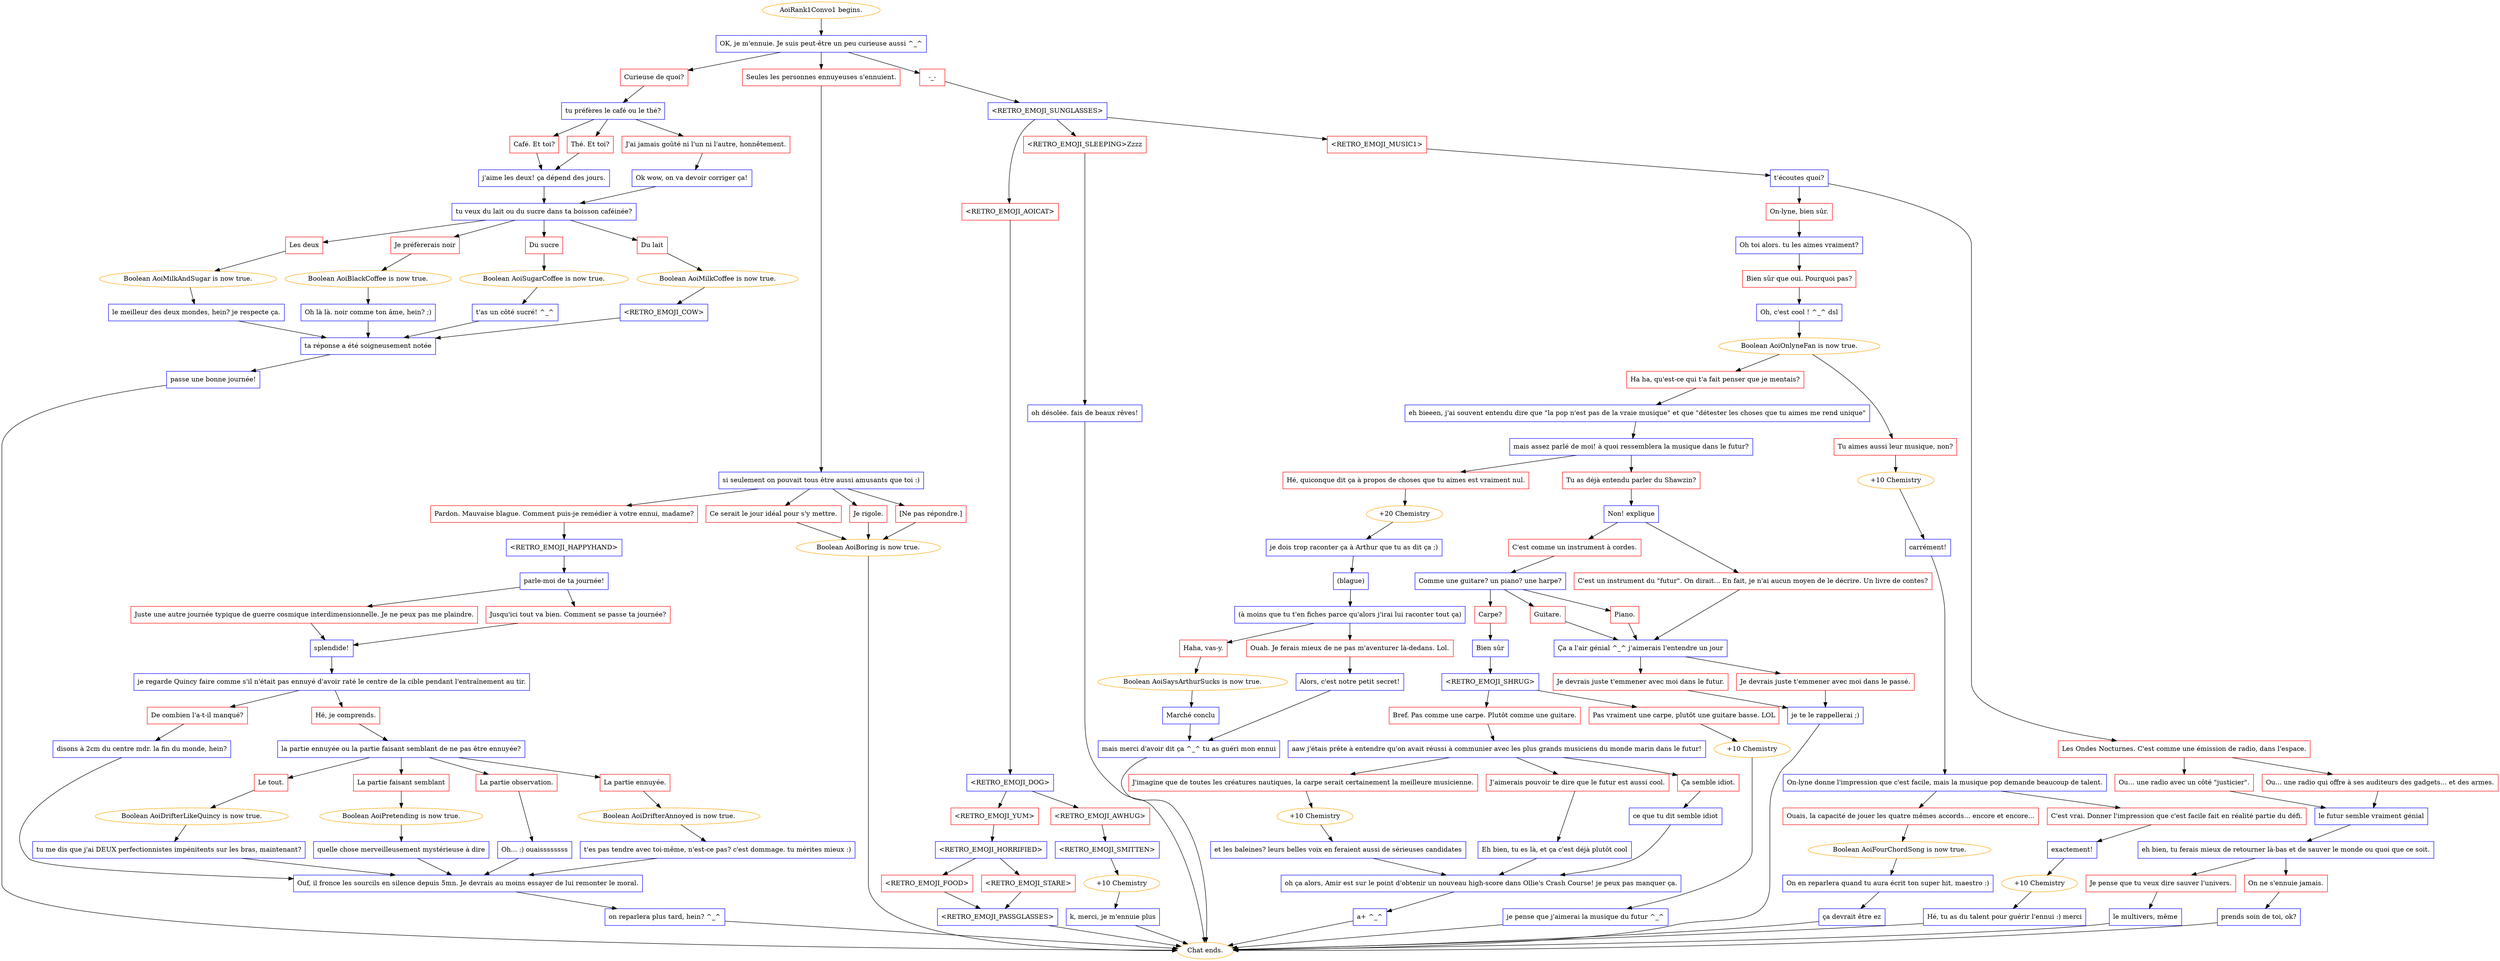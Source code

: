 digraph {
	"AoiRank1Convo1 begins." [color=orange];
		"AoiRank1Convo1 begins." -> j2824559617;
	j2824559617 [label="OK, je m'ennuie. Je suis peut-être un peu curieuse aussi ^_^",shape=box,color=blue];
		j2824559617 -> j3300111567;
		j2824559617 -> j854373287;
		j2824559617 -> j1239788194;
	j3300111567 [label="Curieuse de quoi?",shape=box,color=red];
		j3300111567 -> j2374269474;
	j854373287 [label="Seules les personnes ennuyeuses s'ennuient.",shape=box,color=red];
		j854373287 -> j1811648023;
	j1239788194 [label="-_-",shape=box,color=red];
		j1239788194 -> j362087304;
	j2374269474 [label="tu préfères le café ou le thé?",shape=box,color=blue];
		j2374269474 -> j803229138;
		j2374269474 -> j3559535540;
		j2374269474 -> j2299539261;
	j1811648023 [label="si seulement on pouvait tous être aussi amusants que toi :)",shape=box,color=blue];
		j1811648023 -> j4028634519;
		j1811648023 -> j2455689757;
		j1811648023 -> j2463377102;
		j1811648023 -> j1661226758;
	j362087304 [label="<RETRO_EMOJI_SUNGLASSES>",shape=box,color=blue];
		j362087304 -> j4189390004;
		j362087304 -> j2370421115;
		j362087304 -> j3398340536;
	j803229138 [label="Café. Et toi?",shape=box,color=red];
		j803229138 -> j1813371332;
	j3559535540 [label="Thé. Et toi?",shape=box,color=red];
		j3559535540 -> j1813371332;
	j2299539261 [label="J'ai jamais goûté ni l'un ni l'autre, honnêtement.",shape=box,color=red];
		j2299539261 -> j2379505272;
	j4028634519 [label="Pardon. Mauvaise blague. Comment puis-je remédier à votre ennui, madame?",shape=box,color=red];
		j4028634519 -> j3615871886;
	j2455689757 [label="Ce serait le jour idéal pour s'y mettre.",shape=box,color=red];
		j2455689757 -> j3774960128;
	j2463377102 [label="Je rigole.",shape=box,color=red];
		j2463377102 -> j3774960128;
	j1661226758 [label="[Ne pas répondre.]",shape=box,color=red];
		j1661226758 -> j3774960128;
	j4189390004 [label="<RETRO_EMOJI_AOICAT>",shape=box,color=red];
		j4189390004 -> j2265653467;
	j2370421115 [label="<RETRO_EMOJI_SLEEPING>Zzzz",shape=box,color=red];
		j2370421115 -> j3259363205;
	j3398340536 [label="<RETRO_EMOJI_MUSIC1>",shape=box,color=red];
		j3398340536 -> j787040776;
	j1813371332 [label="j'aime les deux! ça dépend des jours.",shape=box,color=blue];
		j1813371332 -> j1484366457;
	j2379505272 [label="Ok wow, on va devoir corriger ça!",shape=box,color=blue];
		j2379505272 -> j1484366457;
	j3615871886 [label="<RETRO_EMOJI_HAPPYHAND>",shape=box,color=blue];
		j3615871886 -> j1105816651;
	j3774960128 [label="Boolean AoiBoring is now true.",color=orange];
		j3774960128 -> "Chat ends.";
	j2265653467 [label="<RETRO_EMOJI_DOG>",shape=box,color=blue];
		j2265653467 -> j826158780;
		j2265653467 -> j2251030753;
	j3259363205 [label="oh désolée. fais de beaux rêves!",shape=box,color=blue];
		j3259363205 -> "Chat ends.";
	j787040776 [label="t'écoutes quoi?",shape=box,color=blue];
		j787040776 -> j2055140894;
		j787040776 -> j4264928261;
	j1484366457 [label="tu veux du lait ou du sucre dans ta boisson caféinée?",shape=box,color=blue];
		j1484366457 -> j2073855320;
		j1484366457 -> j2416824341;
		j1484366457 -> j823721429;
		j1484366457 -> j3471089988;
	j1105816651 [label="parle-moi de ta journée!",shape=box,color=blue];
		j1105816651 -> j678807306;
		j1105816651 -> j809952968;
	"Chat ends." [color=orange];
	j826158780 [label="<RETRO_EMOJI_YUM>",shape=box,color=red];
		j826158780 -> j1965365248;
	j2251030753 [label="<RETRO_EMOJI_AWHUG>",shape=box,color=red];
		j2251030753 -> j3147102294;
	j2055140894 [label="On-lyne, bien sûr.",shape=box,color=red];
		j2055140894 -> j2271970112;
	j4264928261 [label="Les Ondes Nocturnes. C'est comme une émission de radio, dans l'espace.",shape=box,color=red];
		j4264928261 -> j3132610153;
		j4264928261 -> j2342604832;
	j2073855320 [label="Les deux",shape=box,color=red];
		j2073855320 -> j1901630710;
	j2416824341 [label="Je préfèrerais noir",shape=box,color=red];
		j2416824341 -> j1860072085;
	j823721429 [label="Du sucre",shape=box,color=red];
		j823721429 -> j3654948333;
	j3471089988 [label="Du lait",shape=box,color=red];
		j3471089988 -> j2189568651;
	j678807306 [label="Juste une autre journée typique de guerre cosmique interdimensionnelle. Je ne peux pas me plaindre.",shape=box,color=red];
		j678807306 -> j4017427321;
	j809952968 [label="Jusqu'ici tout va bien. Comment se passe ta journée?",shape=box,color=red];
		j809952968 -> j4017427321;
	j1965365248 [label="<RETRO_EMOJI_HORRIFIED>",shape=box,color=blue];
		j1965365248 -> j1317376976;
		j1965365248 -> j4262695449;
	j3147102294 [label="<RETRO_EMOJI_SMITTEN>",shape=box,color=blue];
		j3147102294 -> j1375797510;
	j2271970112 [label="Oh toi alors. tu les aimes vraiment?",shape=box,color=blue];
		j2271970112 -> j2988493791;
	j3132610153 [label="Ou... une radio avec un côté \"justicier\".",shape=box,color=red];
		j3132610153 -> j361069278;
	j2342604832 [label="Ou... une radio qui offre à ses auditeurs des gadgets... et des armes.",shape=box,color=red];
		j2342604832 -> j361069278;
	j1901630710 [label="Boolean AoiMilkAndSugar is now true.",color=orange];
		j1901630710 -> j3823229795;
	j1860072085 [label="Boolean AoiBlackCoffee is now true.",color=orange];
		j1860072085 -> j2619105172;
	j3654948333 [label="Boolean AoiSugarCoffee is now true.",color=orange];
		j3654948333 -> j2933237774;
	j2189568651 [label="Boolean AoiMilkCoffee is now true.",color=orange];
		j2189568651 -> j824809771;
	j4017427321 [label="splendide!",shape=box,color=blue];
		j4017427321 -> j1081002893;
	j1317376976 [label="<RETRO_EMOJI_FOOD>",shape=box,color=red];
		j1317376976 -> j3464171481;
	j4262695449 [label="<RETRO_EMOJI_STARE>",shape=box,color=red];
		j4262695449 -> j3464171481;
	j1375797510 [label="+10 Chemistry",color=orange];
		j1375797510 -> j1304522748;
	j2988493791 [label="Bien sûr que oui. Pourquoi pas?",shape=box,color=red];
		j2988493791 -> j2470721019;
	j361069278 [label="le futur semble vraiment génial",shape=box,color=blue];
		j361069278 -> j1113849458;
	j3823229795 [label="le meilleur des deux mondes, hein? je respecte ça.",shape=box,color=blue];
		j3823229795 -> j3496338729;
	j2619105172 [label="Oh là là. noir comme ton âme, hein? ;)",shape=box,color=blue];
		j2619105172 -> j3496338729;
	j2933237774 [label="t'as un côté sucré! ^_^",shape=box,color=blue];
		j2933237774 -> j3496338729;
	j824809771 [label="<RETRO_EMOJI_COW>",shape=box,color=blue];
		j824809771 -> j3496338729;
	j1081002893 [label="je regarde Quincy faire comme s'il n'était pas ennuyé d'avoir raté le centre de la cible pendant l'entraînement au tir.",shape=box,color=blue];
		j1081002893 -> j3116321942;
		j1081002893 -> j1944573691;
	j3464171481 [label="<RETRO_EMOJI_PASSGLASSES>",shape=box,color=blue];
		j3464171481 -> "Chat ends.";
	j1304522748 [label="k, merci, je m'ennuie plus",shape=box,color=blue];
		j1304522748 -> "Chat ends.";
	j2470721019 [label="Oh, c'est cool ! ^_^ dsl",shape=box,color=blue];
		j2470721019 -> j1089824813;
	j1113849458 [label="eh bien, tu ferais mieux de retourner là-bas et de sauver le monde ou quoi que ce soit.",shape=box,color=blue];
		j1113849458 -> j303950776;
		j1113849458 -> j3240602585;
	j3496338729 [label="ta réponse a été soigneusement notée",shape=box,color=blue];
		j3496338729 -> j3313059844;
	j3116321942 [label="De combien l'a-t-il manqué?",shape=box,color=red];
		j3116321942 -> j3978576452;
	j1944573691 [label="Hé, je comprends.",shape=box,color=red];
		j1944573691 -> j3701141055;
	j1089824813 [label="Boolean AoiOnlyneFan is now true.",color=orange];
		j1089824813 -> j241467492;
		j1089824813 -> j2732747219;
	j303950776 [label="Je pense que tu veux dire sauver l'univers.",shape=box,color=red];
		j303950776 -> j1656238546;
	j3240602585 [label="On ne s'ennuie jamais.",shape=box,color=red];
		j3240602585 -> j3567882056;
	j3313059844 [label="passe une bonne journée!",shape=box,color=blue];
		j3313059844 -> "Chat ends.";
	j3978576452 [label="disons à 2cm du centre mdr. la fin du monde, hein?",shape=box,color=blue];
		j3978576452 -> j2922652558;
	j3701141055 [label="la partie ennuyée ou la partie faisant semblant de ne pas être ennuyée?",shape=box,color=blue];
		j3701141055 -> j4103115419;
		j3701141055 -> j1264175294;
		j3701141055 -> j4144865730;
		j3701141055 -> j1178778539;
	j241467492 [label="Ha ha, qu'est-ce qui t'a fait penser que je mentais?",shape=box,color=red];
		j241467492 -> j2932362336;
	j2732747219 [label="Tu aimes aussi leur musique, non?",shape=box,color=red];
		j2732747219 -> j3872633320;
	j1656238546 [label="le multivers, même",shape=box,color=blue];
		j1656238546 -> "Chat ends.";
	j3567882056 [label="prends soin de toi, ok?",shape=box,color=blue];
		j3567882056 -> "Chat ends.";
	j2922652558 [label="Ouf, il fronce les sourcils en silence depuis 5mn. Je devrais au moins essayer de lui remonter le moral.",shape=box,color=blue];
		j2922652558 -> j2431575874;
	j4103115419 [label="Le tout.",shape=box,color=red];
		j4103115419 -> j950752284;
	j1264175294 [label="La partie faisant semblant",shape=box,color=red];
		j1264175294 -> j3546674451;
	j4144865730 [label="La partie observation.",shape=box,color=red];
		j4144865730 -> j3928848101;
	j1178778539 [label="La partie ennuyée.",shape=box,color=red];
		j1178778539 -> j1721086030;
	j2932362336 [label="eh bieeen, j'ai souvent entendu dire que \"la pop n'est pas de la vraie musique\" et que \"détester les choses que tu aimes me rend unique\"",shape=box,color=blue];
		j2932362336 -> j4291662056;
	j3872633320 [label="+10 Chemistry",color=orange];
		j3872633320 -> j3859577997;
	j2431575874 [label="on reparlera plus tard, hein? ^_^",shape=box,color=blue];
		j2431575874 -> "Chat ends.";
	j950752284 [label="Boolean AoiDrifterLikeQuincy is now true.",color=orange];
		j950752284 -> j714561156;
	j3546674451 [label="Boolean AoiPretending is now true.",color=orange];
		j3546674451 -> j3416236707;
	j3928848101 [label="Oh... :) ouaissssssss",shape=box,color=blue];
		j3928848101 -> j2922652558;
	j1721086030 [label="Boolean AoiDrifterAnnoyed is now true.",color=orange];
		j1721086030 -> j1614916076;
	j4291662056 [label="mais assez parlé de moi! à quoi ressemblera la musique dans le futur?",shape=box,color=blue];
		j4291662056 -> j1492748028;
		j4291662056 -> j2587248729;
	j3859577997 [label="carrément!",shape=box,color=blue];
		j3859577997 -> j2736824987;
	j714561156 [label="tu me dis que j'ai DEUX perfectionnistes impénitents sur les bras, maintenant?",shape=box,color=blue];
		j714561156 -> j2922652558;
	j3416236707 [label="quelle chose merveilleusement mystérieuse à dire",shape=box,color=blue];
		j3416236707 -> j2922652558;
	j1614916076 [label="t'es pas tendre avec toi-même, n'est-ce pas? c'est dommage. tu mérites mieux :)",shape=box,color=blue];
		j1614916076 -> j2922652558;
	j1492748028 [label="Hé, quiconque dit ça à propos de choses que tu aimes est vraiment nul.",shape=box,color=red];
		j1492748028 -> j804028884;
	j2587248729 [label="Tu as déjà entendu parler du Shawzin?",shape=box,color=red];
		j2587248729 -> j538049869;
	j2736824987 [label="On-lyne donne l'impression que c'est facile, mais la musique pop demande beaucoup de talent.",shape=box,color=blue];
		j2736824987 -> j2217170751;
		j2736824987 -> j2673559697;
	j804028884 [label="+20 Chemistry",color=orange];
		j804028884 -> j2544648519;
	j538049869 [label="Non! explique",shape=box,color=blue];
		j538049869 -> j3126944700;
		j538049869 -> j1188412025;
	j2217170751 [label="Ouais, la capacité de jouer les quatre mêmes accords... encore et encore...",shape=box,color=red];
		j2217170751 -> j2011312926;
	j2673559697 [label="C'est vrai. Donner l'impression que c'est facile fait en réalité partie du défi.",shape=box,color=red];
		j2673559697 -> j2121151863;
	j2544648519 [label="je dois trop raconter ça à Arthur que tu as dit ça ;)",shape=box,color=blue];
		j2544648519 -> j1770092191;
	j3126944700 [label="C'est comme un instrument à cordes.",shape=box,color=red];
		j3126944700 -> j2219955409;
	j1188412025 [label="C'est un instrument du \"futur\". On dirait... En fait, je n'ai aucun moyen de le décrire. Un livre de contes?",shape=box,color=red];
		j1188412025 -> j1442899459;
	j2011312926 [label="Boolean AoiFourChordSong is now true.",color=orange];
		j2011312926 -> j2065329389;
	j2121151863 [label="exactement!",shape=box,color=blue];
		j2121151863 -> j3942536005;
	j1770092191 [label="(blague)",shape=box,color=blue];
		j1770092191 -> j3094389843;
	j2219955409 [label="Comme une guitare? un piano? une harpe?",shape=box,color=blue];
		j2219955409 -> j1953335093;
		j2219955409 -> j2182807007;
		j2219955409 -> j1897121981;
	j1442899459 [label="Ça a l'air génial ^_^ j'aimerais l'entendre un jour",shape=box,color=blue];
		j1442899459 -> j1513051014;
		j1442899459 -> j3962142819;
	j2065329389 [label="On en reparlera quand tu aura écrit ton super hit, maestro :)",shape=box,color=blue];
		j2065329389 -> j3187693201;
	j3942536005 [label="+10 Chemistry",color=orange];
		j3942536005 -> j240550076;
	j3094389843 [label="(à moins que tu t'en fiches parce qu'alors j'irai lui raconter tout ça)",shape=box,color=blue];
		j3094389843 -> j3437697218;
		j3094389843 -> j3590893248;
	j1953335093 [label="Carpe?",shape=box,color=red];
		j1953335093 -> j2752406068;
	j2182807007 [label="Guitare.",shape=box,color=red];
		j2182807007 -> j1442899459;
	j1897121981 [label="Piano.",shape=box,color=red];
		j1897121981 -> j1442899459;
	j1513051014 [label="Je devrais juste t'emmener avec moi dans le futur.",shape=box,color=red];
		j1513051014 -> j1008308210;
	j3962142819 [label="Je devrais juste t'emmener avec moi dans le passé.",shape=box,color=red];
		j3962142819 -> j1008308210;
	j3187693201 [label="ça devrait être ez",shape=box,color=blue];
		j3187693201 -> "Chat ends.";
	j240550076 [label="Hé, tu as du talent pour guérir l'ennui :) merci",shape=box,color=blue];
		j240550076 -> "Chat ends.";
	j3437697218 [label="Haha, vas-y.",shape=box,color=red];
		j3437697218 -> j856445881;
	j3590893248 [label="Ouah. Je ferais mieux de ne pas m'aventurer là-dedans. Lol.",shape=box,color=red];
		j3590893248 -> j34200464;
	j2752406068 [label="Bien sûr",shape=box,color=blue];
		j2752406068 -> j1093472439;
	j1008308210 [label="je te le rappellerai ;)",shape=box,color=blue];
		j1008308210 -> "Chat ends.";
	j856445881 [label="Boolean AoiSaysArthurSucks is now true.",color=orange];
		j856445881 -> j3051149123;
	j34200464 [label="Alors, c'est notre petit secret!",shape=box,color=blue];
		j34200464 -> j3215482344;
	j1093472439 [label="<RETRO_EMOJI_SHRUG>",shape=box,color=blue];
		j1093472439 -> j728789059;
		j1093472439 -> j558132642;
	j3051149123 [label="Marché conclu",shape=box,color=blue];
		j3051149123 -> j3215482344;
	j3215482344 [label="mais merci d'avoir dit ça ^_^ tu as guéri mon ennui",shape=box,color=blue];
		j3215482344 -> "Chat ends.";
	j728789059 [label="Bref. Pas comme une carpe. Plutôt comme une guitare.",shape=box,color=red];
		j728789059 -> j610826862;
	j558132642 [label="Pas vraiment une carpe, plutôt une guitare basse. LOL",shape=box,color=red];
		j558132642 -> j360692862;
	j610826862 [label="aaw j'étais prête à entendre qu'on avait réussi à communier avec les plus grands musiciens du monde marin dans le futur!",shape=box,color=blue];
		j610826862 -> j3390010285;
		j610826862 -> j2649612150;
		j610826862 -> j2464197853;
	j360692862 [label="+10 Chemistry",color=orange];
		j360692862 -> j2498231603;
	j3390010285 [label="J'imagine que de toutes les créatures nautiques, la carpe serait certainement la meilleure musicienne.",shape=box,color=red];
		j3390010285 -> j2259150014;
	j2649612150 [label="J’aimerais pouvoir te dire que le futur est aussi cool.",shape=box,color=red];
		j2649612150 -> j1652170606;
	j2464197853 [label="Ça semble idiot.",shape=box,color=red];
		j2464197853 -> j1423018550;
	j2498231603 [label="je pense que j'aimerai la musique du futur ^_^",shape=box,color=blue];
		j2498231603 -> "Chat ends.";
	j2259150014 [label="+10 Chemistry",color=orange];
		j2259150014 -> j2985698486;
	j1652170606 [label="Eh bien, tu es là, et ça c'est déjà plutôt cool",shape=box,color=blue];
		j1652170606 -> j3069755638;
	j1423018550 [label="ce que tu dit semble idiot",shape=box,color=blue];
		j1423018550 -> j3069755638;
	j2985698486 [label="et les baleines? leurs belles voix en feraient aussi de sérieuses candidates",shape=box,color=blue];
		j2985698486 -> j3069755638;
	j3069755638 [label="oh ça alors, Amir est sur le point d'obtenir un nouveau high-score dans Ollie's Crash Course! je peux pas manquer ça.",shape=box,color=blue];
		j3069755638 -> j3774129357;
	j3774129357 [label="a+ ^_^",shape=box,color=blue];
		j3774129357 -> "Chat ends.";
}